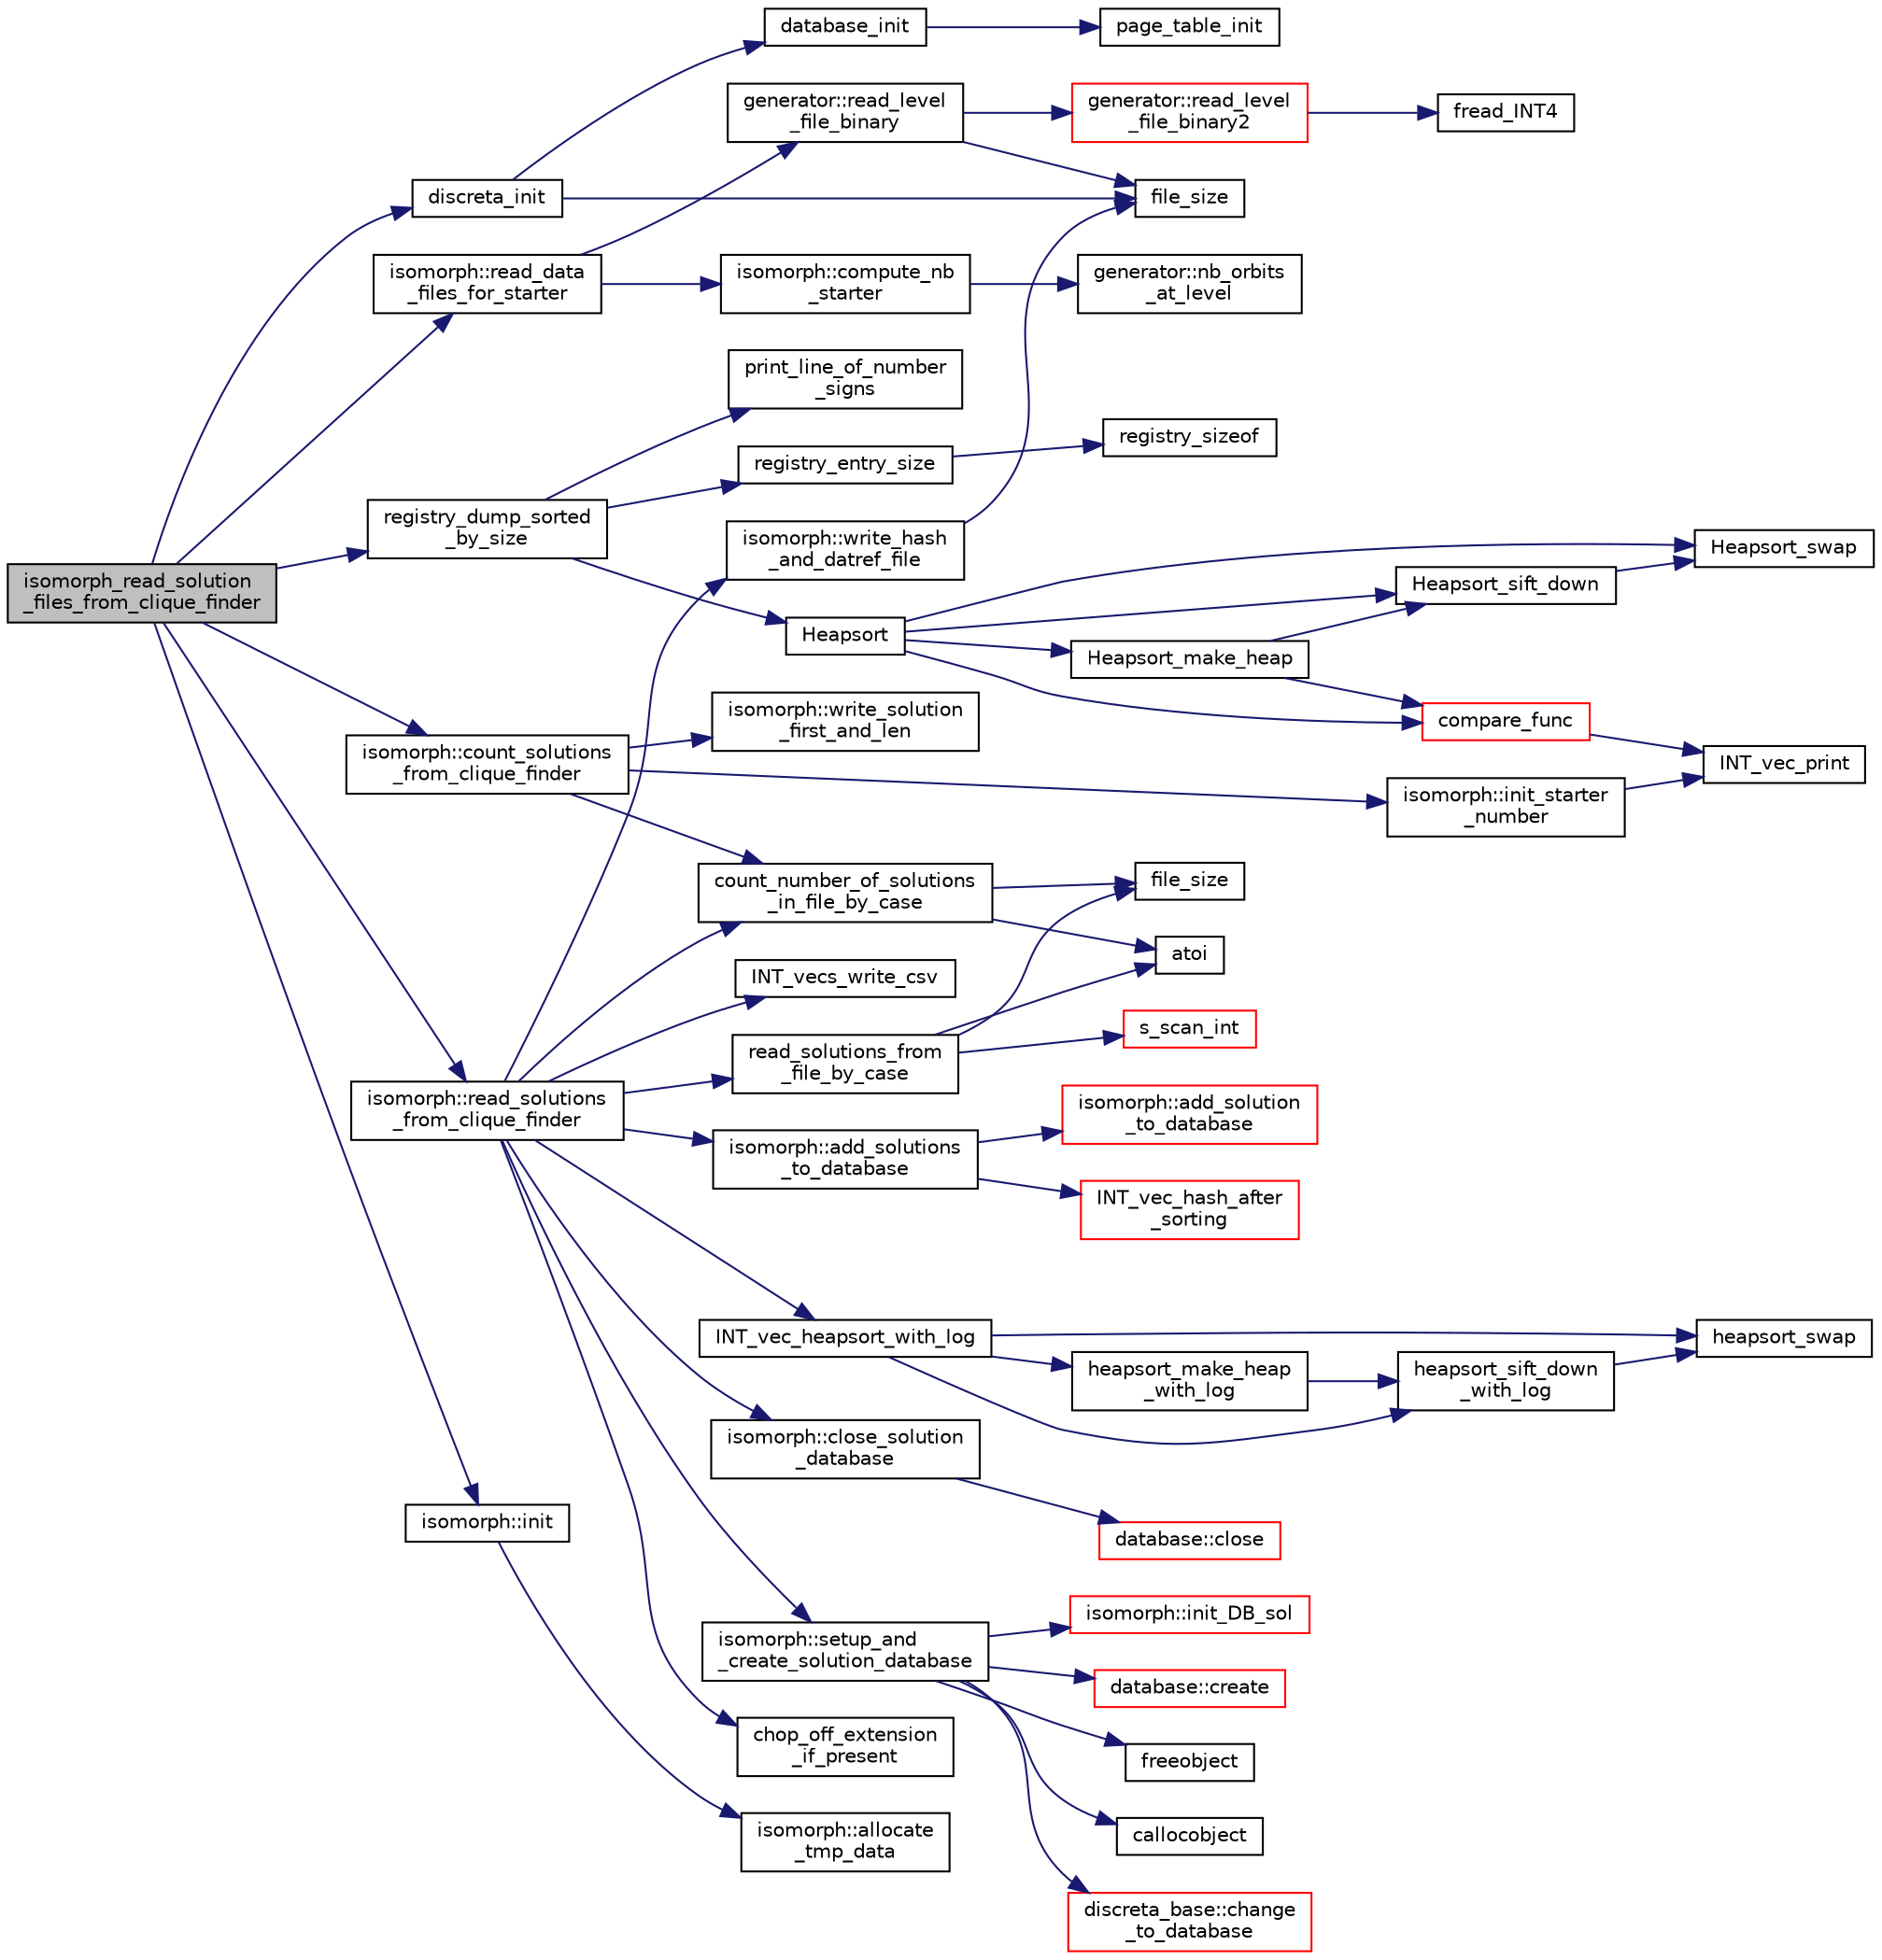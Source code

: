 digraph "isomorph_read_solution_files_from_clique_finder"
{
  edge [fontname="Helvetica",fontsize="10",labelfontname="Helvetica",labelfontsize="10"];
  node [fontname="Helvetica",fontsize="10",shape=record];
  rankdir="LR";
  Node6290 [label="isomorph_read_solution\l_files_from_clique_finder",height=0.2,width=0.4,color="black", fillcolor="grey75", style="filled", fontcolor="black"];
  Node6290 -> Node6291 [color="midnightblue",fontsize="10",style="solid",fontname="Helvetica"];
  Node6291 [label="discreta_init",height=0.2,width=0.4,color="black", fillcolor="white", style="filled",URL="$d9/d60/discreta_8h.html#a26c1fcfc028f99baaccd7da37c8688e7"];
  Node6291 -> Node6292 [color="midnightblue",fontsize="10",style="solid",fontname="Helvetica"];
  Node6292 [label="file_size",height=0.2,width=0.4,color="black", fillcolor="white", style="filled",URL="$df/dbf/sajeeb_8_c.html#a5c37cf5785204b6e9adf647dc14d0e50"];
  Node6291 -> Node6293 [color="midnightblue",fontsize="10",style="solid",fontname="Helvetica"];
  Node6293 [label="database_init",height=0.2,width=0.4,color="black", fillcolor="white", style="filled",URL="$d8/d5a/btree_8_c.html#a925ec7a8df95c484c506e7d1a0419f1c"];
  Node6293 -> Node6294 [color="midnightblue",fontsize="10",style="solid",fontname="Helvetica"];
  Node6294 [label="page_table_init",height=0.2,width=0.4,color="black", fillcolor="white", style="filled",URL="$d9/d60/discreta_8h.html#ab1c17c254db929b1c70f13c60f3efbbe"];
  Node6290 -> Node6295 [color="midnightblue",fontsize="10",style="solid",fontname="Helvetica"];
  Node6295 [label="isomorph::init",height=0.2,width=0.4,color="black", fillcolor="white", style="filled",URL="$d3/d5f/classisomorph.html#ad10f09aafccb67e0871404d61a68e0d9"];
  Node6295 -> Node6296 [color="midnightblue",fontsize="10",style="solid",fontname="Helvetica"];
  Node6296 [label="isomorph::allocate\l_tmp_data",height=0.2,width=0.4,color="black", fillcolor="white", style="filled",URL="$d3/d5f/classisomorph.html#a2aba74f4e4c524cfee6c9faea33474c2"];
  Node6290 -> Node6297 [color="midnightblue",fontsize="10",style="solid",fontname="Helvetica"];
  Node6297 [label="isomorph::read_data\l_files_for_starter",height=0.2,width=0.4,color="black", fillcolor="white", style="filled",URL="$d3/d5f/classisomorph.html#a388ff858a7a437e12b5a96121294f48f"];
  Node6297 -> Node6298 [color="midnightblue",fontsize="10",style="solid",fontname="Helvetica"];
  Node6298 [label="generator::read_level\l_file_binary",height=0.2,width=0.4,color="black", fillcolor="white", style="filled",URL="$d7/d73/classgenerator.html#a03b82a8bd61e9d6af1a8c114274b2be2"];
  Node6298 -> Node6292 [color="midnightblue",fontsize="10",style="solid",fontname="Helvetica"];
  Node6298 -> Node6299 [color="midnightblue",fontsize="10",style="solid",fontname="Helvetica"];
  Node6299 [label="generator::read_level\l_file_binary2",height=0.2,width=0.4,color="red", fillcolor="white", style="filled",URL="$d7/d73/classgenerator.html#a1122a5fc388f2ca946f920ed965eb8b7"];
  Node6299 -> Node6300 [color="midnightblue",fontsize="10",style="solid",fontname="Helvetica"];
  Node6300 [label="fread_INT4",height=0.2,width=0.4,color="black", fillcolor="white", style="filled",URL="$df/dbf/sajeeb_8_c.html#a885df02c08251c103e985ef1d7159014"];
  Node6297 -> Node6304 [color="midnightblue",fontsize="10",style="solid",fontname="Helvetica"];
  Node6304 [label="isomorph::compute_nb\l_starter",height=0.2,width=0.4,color="black", fillcolor="white", style="filled",URL="$d3/d5f/classisomorph.html#ac899e1617283a043eab938ee0f84ea51"];
  Node6304 -> Node6305 [color="midnightblue",fontsize="10",style="solid",fontname="Helvetica"];
  Node6305 [label="generator::nb_orbits\l_at_level",height=0.2,width=0.4,color="black", fillcolor="white", style="filled",URL="$d7/d73/classgenerator.html#a020f3d8378448310d044a4a24fadf301"];
  Node6290 -> Node6306 [color="midnightblue",fontsize="10",style="solid",fontname="Helvetica"];
  Node6306 [label="isomorph::count_solutions\l_from_clique_finder",height=0.2,width=0.4,color="black", fillcolor="white", style="filled",URL="$d3/d5f/classisomorph.html#ab5efb4a88dd31fb201862f5aba34c31d"];
  Node6306 -> Node6307 [color="midnightblue",fontsize="10",style="solid",fontname="Helvetica"];
  Node6307 [label="count_number_of_solutions\l_in_file_by_case",height=0.2,width=0.4,color="black", fillcolor="white", style="filled",URL="$d5/db4/io__and__os_8h.html#a551b74b17bbcfb45bfcf847820f87304"];
  Node6307 -> Node6308 [color="midnightblue",fontsize="10",style="solid",fontname="Helvetica"];
  Node6308 [label="file_size",height=0.2,width=0.4,color="black", fillcolor="white", style="filled",URL="$d4/d74/util_8_c.html#a5c37cf5785204b6e9adf647dc14d0e50"];
  Node6307 -> Node6309 [color="midnightblue",fontsize="10",style="solid",fontname="Helvetica"];
  Node6309 [label="atoi",height=0.2,width=0.4,color="black", fillcolor="white", style="filled",URL="$d9/d60/discreta_8h.html#ad0ac71cbcb495289e474437d6b7d7fac"];
  Node6306 -> Node6310 [color="midnightblue",fontsize="10",style="solid",fontname="Helvetica"];
  Node6310 [label="isomorph::init_starter\l_number",height=0.2,width=0.4,color="black", fillcolor="white", style="filled",URL="$d3/d5f/classisomorph.html#a93b1d8fa988ca12f5f231fc4420873b2"];
  Node6310 -> Node6311 [color="midnightblue",fontsize="10",style="solid",fontname="Helvetica"];
  Node6311 [label="INT_vec_print",height=0.2,width=0.4,color="black", fillcolor="white", style="filled",URL="$df/dbf/sajeeb_8_c.html#a79a5901af0b47dd0d694109543c027fe"];
  Node6306 -> Node6312 [color="midnightblue",fontsize="10",style="solid",fontname="Helvetica"];
  Node6312 [label="isomorph::write_solution\l_first_and_len",height=0.2,width=0.4,color="black", fillcolor="white", style="filled",URL="$d3/d5f/classisomorph.html#acb8172820825e122c6e785582be1440e"];
  Node6290 -> Node6313 [color="midnightblue",fontsize="10",style="solid",fontname="Helvetica"];
  Node6313 [label="registry_dump_sorted\l_by_size",height=0.2,width=0.4,color="black", fillcolor="white", style="filled",URL="$d5/db4/io__and__os_8h.html#a219b9a76e136e450523d924ce80734bc"];
  Node6313 -> Node6314 [color="midnightblue",fontsize="10",style="solid",fontname="Helvetica"];
  Node6314 [label="print_line_of_number\l_signs",height=0.2,width=0.4,color="black", fillcolor="white", style="filled",URL="$d5/db4/io__and__os_8h.html#a59b640c1f8b0040f26fa06b641191105"];
  Node6313 -> Node6315 [color="midnightblue",fontsize="10",style="solid",fontname="Helvetica"];
  Node6315 [label="registry_entry_size",height=0.2,width=0.4,color="black", fillcolor="white", style="filled",URL="$df/d84/foundations_2io__and__os_2memory_8_c.html#abb7fc0eff582133f5bd8a7cbd78d742b"];
  Node6315 -> Node6316 [color="midnightblue",fontsize="10",style="solid",fontname="Helvetica"];
  Node6316 [label="registry_sizeof",height=0.2,width=0.4,color="black", fillcolor="white", style="filled",URL="$df/d84/foundations_2io__and__os_2memory_8_c.html#a1ebe71d1cd99d79db497355f608be044"];
  Node6313 -> Node6317 [color="midnightblue",fontsize="10",style="solid",fontname="Helvetica"];
  Node6317 [label="Heapsort",height=0.2,width=0.4,color="black", fillcolor="white", style="filled",URL="$d5/de2/foundations_2data__structures_2data__structures_8h.html#a2af240488f5893071c88af35d9f06b6d"];
  Node6317 -> Node6318 [color="midnightblue",fontsize="10",style="solid",fontname="Helvetica"];
  Node6318 [label="Heapsort_make_heap",height=0.2,width=0.4,color="black", fillcolor="white", style="filled",URL="$d4/dd7/sorting_8_c.html#ae2f81d9c1e532bee5c80dfae7cc45bcc"];
  Node6318 -> Node6319 [color="midnightblue",fontsize="10",style="solid",fontname="Helvetica"];
  Node6319 [label="Heapsort_sift_down",height=0.2,width=0.4,color="black", fillcolor="white", style="filled",URL="$d4/dd7/sorting_8_c.html#a89625a5f8e99e9a76db45ad133b5a3f3"];
  Node6319 -> Node6320 [color="midnightblue",fontsize="10",style="solid",fontname="Helvetica"];
  Node6320 [label="Heapsort_swap",height=0.2,width=0.4,color="black", fillcolor="white", style="filled",URL="$d4/dd7/sorting_8_c.html#a7d47ff5b6218622f072ca38a87900496"];
  Node6318 -> Node6321 [color="midnightblue",fontsize="10",style="solid",fontname="Helvetica"];
  Node6321 [label="compare_func",height=0.2,width=0.4,color="red", fillcolor="white", style="filled",URL="$dc/d77/pentomino__5x5_8_c.html#af532ec92afffcb63cd1f1180e96642d4"];
  Node6321 -> Node6311 [color="midnightblue",fontsize="10",style="solid",fontname="Helvetica"];
  Node6317 -> Node6321 [color="midnightblue",fontsize="10",style="solid",fontname="Helvetica"];
  Node6317 -> Node6320 [color="midnightblue",fontsize="10",style="solid",fontname="Helvetica"];
  Node6317 -> Node6319 [color="midnightblue",fontsize="10",style="solid",fontname="Helvetica"];
  Node6290 -> Node6323 [color="midnightblue",fontsize="10",style="solid",fontname="Helvetica"];
  Node6323 [label="isomorph::read_solutions\l_from_clique_finder",height=0.2,width=0.4,color="black", fillcolor="white", style="filled",URL="$d3/d5f/classisomorph.html#a14c4ac27b0d97d338e14ac0d183c5c64"];
  Node6323 -> Node6324 [color="midnightblue",fontsize="10",style="solid",fontname="Helvetica"];
  Node6324 [label="isomorph::setup_and\l_create_solution_database",height=0.2,width=0.4,color="black", fillcolor="white", style="filled",URL="$d3/d5f/classisomorph.html#a810a22dfde3c43272107c743ec819b0e"];
  Node6324 -> Node6325 [color="midnightblue",fontsize="10",style="solid",fontname="Helvetica"];
  Node6325 [label="freeobject",height=0.2,width=0.4,color="black", fillcolor="white", style="filled",URL="$d9/d60/discreta_8h.html#a3bd8a0c7f8d0451709f6e310536ff2ae"];
  Node6324 -> Node6326 [color="midnightblue",fontsize="10",style="solid",fontname="Helvetica"];
  Node6326 [label="callocobject",height=0.2,width=0.4,color="black", fillcolor="white", style="filled",URL="$d9/d60/discreta_8h.html#a8bbcb8338d159223714097d10e94364d"];
  Node6324 -> Node6327 [color="midnightblue",fontsize="10",style="solid",fontname="Helvetica"];
  Node6327 [label="discreta_base::change\l_to_database",height=0.2,width=0.4,color="red", fillcolor="white", style="filled",URL="$d7/d71/classdiscreta__base.html#a9187fb1e0526e3d327b78bb19475ae40"];
  Node6324 -> Node6399 [color="midnightblue",fontsize="10",style="solid",fontname="Helvetica"];
  Node6399 [label="isomorph::init_DB_sol",height=0.2,width=0.4,color="red", fillcolor="white", style="filled",URL="$d3/d5f/classisomorph.html#afd8d8a546fa9a7bc6f211b216e291039"];
  Node6324 -> Node6437 [color="midnightblue",fontsize="10",style="solid",fontname="Helvetica"];
  Node6437 [label="database::create",height=0.2,width=0.4,color="red", fillcolor="white", style="filled",URL="$db/d72/classdatabase.html#a41d486156468426370c803bea3976cf1"];
  Node6323 -> Node6461 [color="midnightblue",fontsize="10",style="solid",fontname="Helvetica"];
  Node6461 [label="chop_off_extension\l_if_present",height=0.2,width=0.4,color="black", fillcolor="white", style="filled",URL="$df/dbf/sajeeb_8_c.html#a9ca43842b56cb96c492a4b2d285a6864"];
  Node6323 -> Node6307 [color="midnightblue",fontsize="10",style="solid",fontname="Helvetica"];
  Node6323 -> Node6462 [color="midnightblue",fontsize="10",style="solid",fontname="Helvetica"];
  Node6462 [label="INT_vecs_write_csv",height=0.2,width=0.4,color="black", fillcolor="white", style="filled",URL="$d5/db4/io__and__os_8h.html#a4e96bdc24515bb55dbb06a54a9a53c7b"];
  Node6323 -> Node6463 [color="midnightblue",fontsize="10",style="solid",fontname="Helvetica"];
  Node6463 [label="read_solutions_from\l_file_by_case",height=0.2,width=0.4,color="black", fillcolor="white", style="filled",URL="$d5/db4/io__and__os_8h.html#a0e4fdb84a9ae414bce77585fc34ace1f"];
  Node6463 -> Node6308 [color="midnightblue",fontsize="10",style="solid",fontname="Helvetica"];
  Node6463 -> Node6309 [color="midnightblue",fontsize="10",style="solid",fontname="Helvetica"];
  Node6463 -> Node6464 [color="midnightblue",fontsize="10",style="solid",fontname="Helvetica"];
  Node6464 [label="s_scan_int",height=0.2,width=0.4,color="red", fillcolor="white", style="filled",URL="$d4/d74/util_8_c.html#ab43cab8ae063700a2fc82113b69eea5f"];
  Node6323 -> Node6466 [color="midnightblue",fontsize="10",style="solid",fontname="Helvetica"];
  Node6466 [label="isomorph::add_solutions\l_to_database",height=0.2,width=0.4,color="black", fillcolor="white", style="filled",URL="$d3/d5f/classisomorph.html#afe502608a65808a0daf63ac05c860e62"];
  Node6466 -> Node6467 [color="midnightblue",fontsize="10",style="solid",fontname="Helvetica"];
  Node6467 [label="INT_vec_hash_after\l_sorting",height=0.2,width=0.4,color="red", fillcolor="white", style="filled",URL="$d5/db4/io__and__os_8h.html#aeafeac33912863498dad1e3c222d54b7"];
  Node6466 -> Node6474 [color="midnightblue",fontsize="10",style="solid",fontname="Helvetica"];
  Node6474 [label="isomorph::add_solution\l_to_database",height=0.2,width=0.4,color="red", fillcolor="white", style="filled",URL="$d3/d5f/classisomorph.html#a18fee606dcd59d50cee898770d01dbc8"];
  Node6323 -> Node6512 [color="midnightblue",fontsize="10",style="solid",fontname="Helvetica"];
  Node6512 [label="isomorph::write_hash\l_and_datref_file",height=0.2,width=0.4,color="black", fillcolor="white", style="filled",URL="$d3/d5f/classisomorph.html#ad4807ab9c5da6368407eb33e1767c6dd"];
  Node6512 -> Node6292 [color="midnightblue",fontsize="10",style="solid",fontname="Helvetica"];
  Node6323 -> Node6513 [color="midnightblue",fontsize="10",style="solid",fontname="Helvetica"];
  Node6513 [label="INT_vec_heapsort_with_log",height=0.2,width=0.4,color="black", fillcolor="white", style="filled",URL="$d5/de2/foundations_2data__structures_2data__structures_8h.html#a9d838c341cd204ed79499960a8ed393d"];
  Node6513 -> Node6514 [color="midnightblue",fontsize="10",style="solid",fontname="Helvetica"];
  Node6514 [label="heapsort_make_heap\l_with_log",height=0.2,width=0.4,color="black", fillcolor="white", style="filled",URL="$d4/dd7/sorting_8_c.html#a100d0747647500480fe5dc76ff98cee5"];
  Node6514 -> Node6515 [color="midnightblue",fontsize="10",style="solid",fontname="Helvetica"];
  Node6515 [label="heapsort_sift_down\l_with_log",height=0.2,width=0.4,color="black", fillcolor="white", style="filled",URL="$d4/dd7/sorting_8_c.html#ac7af225fae479a93d6957f79734ba2a6"];
  Node6515 -> Node6471 [color="midnightblue",fontsize="10",style="solid",fontname="Helvetica"];
  Node6471 [label="heapsort_swap",height=0.2,width=0.4,color="black", fillcolor="white", style="filled",URL="$d4/dd7/sorting_8_c.html#a8f048362e6065297b19b6975bcbbfcc6"];
  Node6513 -> Node6471 [color="midnightblue",fontsize="10",style="solid",fontname="Helvetica"];
  Node6513 -> Node6515 [color="midnightblue",fontsize="10",style="solid",fontname="Helvetica"];
  Node6323 -> Node6516 [color="midnightblue",fontsize="10",style="solid",fontname="Helvetica"];
  Node6516 [label="isomorph::close_solution\l_database",height=0.2,width=0.4,color="black", fillcolor="white", style="filled",URL="$d3/d5f/classisomorph.html#a4219716e51f60288361e06dd0e91810b"];
  Node6516 -> Node6517 [color="midnightblue",fontsize="10",style="solid",fontname="Helvetica"];
  Node6517 [label="database::close",height=0.2,width=0.4,color="red", fillcolor="white", style="filled",URL="$db/d72/classdatabase.html#acdc74d15f711cab1c165989723d45caf"];
}
